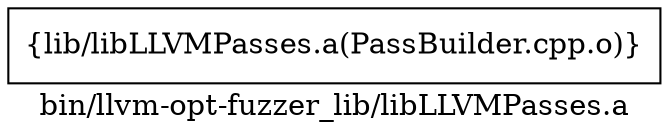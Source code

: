 digraph "bin/llvm-opt-fuzzer_lib/libLLVMPasses.a" {
	label="bin/llvm-opt-fuzzer_lib/libLLVMPasses.a";
	rankdir=LR;

	Node0x561a150a5168 [shape=record,shape=box,group=0,label="{lib/libLLVMPasses.a(PassBuilder.cpp.o)}"];
}
